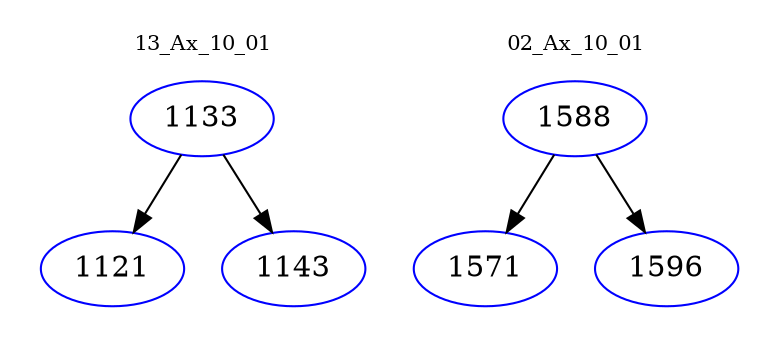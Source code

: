 digraph{
subgraph cluster_0 {
color = white
label = "13_Ax_10_01";
fontsize=10;
T0_1133 [label="1133", color="blue"]
T0_1133 -> T0_1121 [color="black"]
T0_1121 [label="1121", color="blue"]
T0_1133 -> T0_1143 [color="black"]
T0_1143 [label="1143", color="blue"]
}
subgraph cluster_1 {
color = white
label = "02_Ax_10_01";
fontsize=10;
T1_1588 [label="1588", color="blue"]
T1_1588 -> T1_1571 [color="black"]
T1_1571 [label="1571", color="blue"]
T1_1588 -> T1_1596 [color="black"]
T1_1596 [label="1596", color="blue"]
}
}
